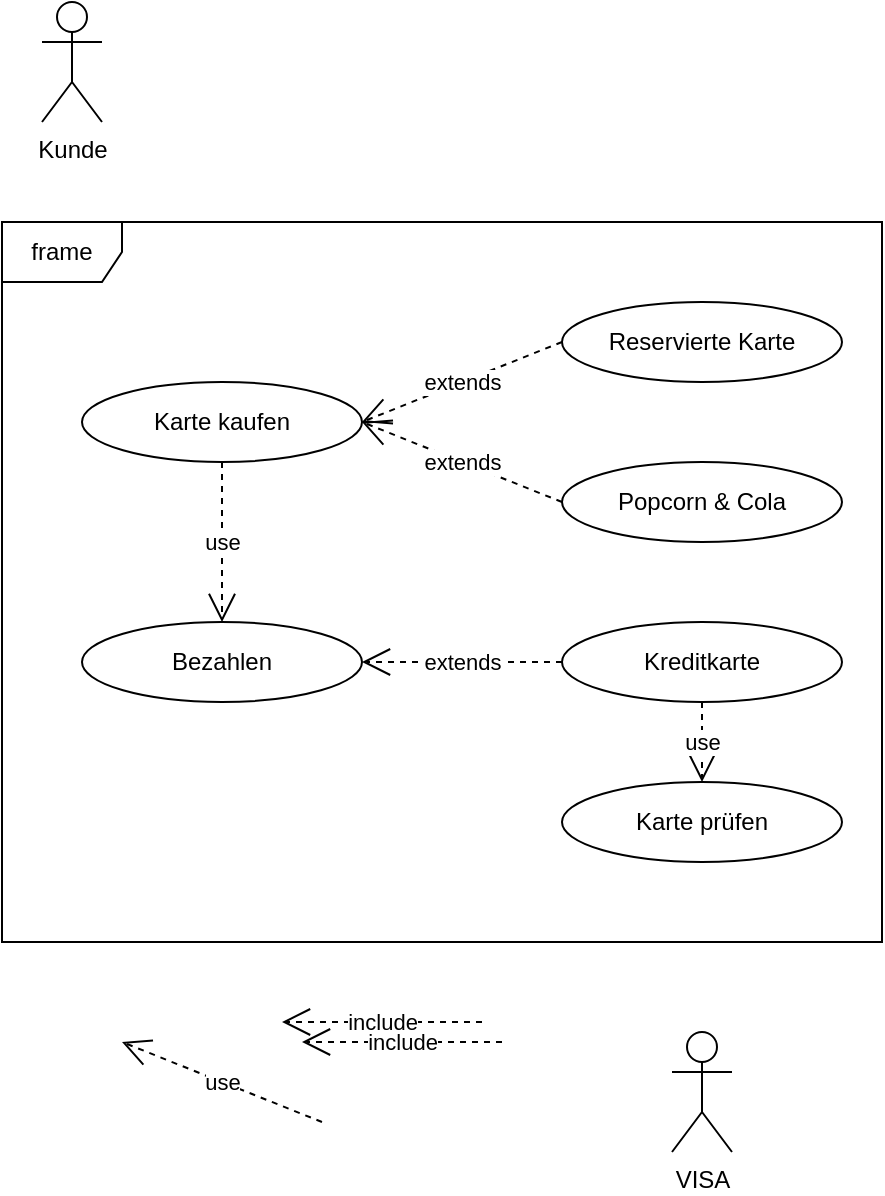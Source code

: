 <mxfile>
    <diagram id="uki_deLg4R2W8bHEsFpD" name="Seite-1">
        <mxGraphModel dx="402" dy="500" grid="1" gridSize="10" guides="1" tooltips="1" connect="1" arrows="1" fold="1" page="1" pageScale="1" pageWidth="827" pageHeight="1169" math="0" shadow="0">
            <root>
                <mxCell id="0"/>
                <mxCell id="1" parent="0"/>
                <mxCell id="2" value="frame" style="shape=umlFrame;whiteSpace=wrap;html=1;" vertex="1" parent="1">
                    <mxGeometry y="120" width="440" height="360" as="geometry"/>
                </mxCell>
                <mxCell id="3" value="Kunde" style="shape=umlActor;verticalLabelPosition=bottom;verticalAlign=top;html=1;" vertex="1" parent="1">
                    <mxGeometry x="20" y="10" width="30" height="60" as="geometry"/>
                </mxCell>
                <mxCell id="5" value="VISA" style="shape=umlActor;verticalLabelPosition=bottom;verticalAlign=top;html=1;" vertex="1" parent="1">
                    <mxGeometry x="335" y="525" width="30" height="60" as="geometry"/>
                </mxCell>
                <mxCell id="9" value="Karte kaufen" style="ellipse;whiteSpace=wrap;html=1;" vertex="1" parent="1">
                    <mxGeometry x="40" y="200" width="140" height="40" as="geometry"/>
                </mxCell>
                <mxCell id="10" value="Reservierte Karte" style="ellipse;whiteSpace=wrap;html=1;" vertex="1" parent="1">
                    <mxGeometry x="280" y="160" width="140" height="40" as="geometry"/>
                </mxCell>
                <mxCell id="11" value="Popcorn &amp;amp; Cola" style="ellipse;whiteSpace=wrap;html=1;" vertex="1" parent="1">
                    <mxGeometry x="280" y="240" width="140" height="40" as="geometry"/>
                </mxCell>
                <mxCell id="12" value="extends" style="endArrow=open;endSize=12;dashed=1;html=1;exitX=0;exitY=0.5;exitDx=0;exitDy=0;" edge="1" parent="1" source="10">
                    <mxGeometry width="160" relative="1" as="geometry">
                        <mxPoint x="60" y="190" as="sourcePoint"/>
                        <mxPoint x="180" y="220" as="targetPoint"/>
                    </mxGeometry>
                </mxCell>
                <mxCell id="16" value="extends" style="endArrow=open;endSize=12;dashed=1;html=1;entryX=1;entryY=0.5;entryDx=0;entryDy=0;exitX=0;exitY=0.5;exitDx=0;exitDy=0;" edge="1" parent="1" target="9">
                    <mxGeometry width="160" relative="1" as="geometry">
                        <mxPoint x="280" y="260" as="sourcePoint"/>
                        <mxPoint x="180" y="300" as="targetPoint"/>
                    </mxGeometry>
                </mxCell>
                <mxCell id="17" value="Bezahlen" style="ellipse;whiteSpace=wrap;html=1;" vertex="1" parent="1">
                    <mxGeometry x="40" y="320" width="140" height="40" as="geometry"/>
                </mxCell>
                <mxCell id="18" value="Karte prüfen" style="ellipse;whiteSpace=wrap;html=1;" vertex="1" parent="1">
                    <mxGeometry x="280" y="400" width="140" height="40" as="geometry"/>
                </mxCell>
                <mxCell id="19" value="Kreditkarte" style="ellipse;whiteSpace=wrap;html=1;" vertex="1" parent="1">
                    <mxGeometry x="280" y="320" width="140" height="40" as="geometry"/>
                </mxCell>
                <mxCell id="20" value="include" style="endArrow=open;endSize=12;dashed=1;html=1;entryX=1;entryY=0.5;entryDx=0;entryDy=0;" edge="1" parent="1">
                    <mxGeometry width="160" relative="1" as="geometry">
                        <mxPoint x="240" y="520" as="sourcePoint"/>
                        <mxPoint x="140.0" y="520" as="targetPoint"/>
                    </mxGeometry>
                </mxCell>
                <mxCell id="21" value="use" style="endArrow=open;endSize=12;dashed=1;html=1;entryX=1;entryY=0.5;entryDx=0;entryDy=0;exitX=0;exitY=0.5;exitDx=0;exitDy=0;" edge="1" parent="1">
                    <mxGeometry width="160" relative="1" as="geometry">
                        <mxPoint x="160" y="570" as="sourcePoint"/>
                        <mxPoint x="60.0" y="530" as="targetPoint"/>
                    </mxGeometry>
                </mxCell>
                <mxCell id="22" value="include" style="endArrow=open;endSize=12;dashed=1;html=1;entryX=1;entryY=0.5;entryDx=0;entryDy=0;" edge="1" parent="1">
                    <mxGeometry width="160" relative="1" as="geometry">
                        <mxPoint x="250" y="530.0" as="sourcePoint"/>
                        <mxPoint x="150.0" y="530.0" as="targetPoint"/>
                    </mxGeometry>
                </mxCell>
                <mxCell id="23" value="use" style="endArrow=open;endSize=12;dashed=1;html=1;entryX=0.5;entryY=0;entryDx=0;entryDy=0;exitX=0.5;exitY=1;exitDx=0;exitDy=0;" edge="1" parent="1" source="19" target="18">
                    <mxGeometry width="160" relative="1" as="geometry">
                        <mxPoint x="450" y="400.0" as="sourcePoint"/>
                        <mxPoint x="350.0" y="360.0" as="targetPoint"/>
                    </mxGeometry>
                </mxCell>
                <mxCell id="24" value="use" style="endArrow=open;endSize=12;dashed=1;html=1;entryX=0.5;entryY=0;entryDx=0;entryDy=0;exitX=0.5;exitY=1;exitDx=0;exitDy=0;" edge="1" parent="1" source="9" target="17">
                    <mxGeometry width="160" relative="1" as="geometry">
                        <mxPoint x="200" y="360.0" as="sourcePoint"/>
                        <mxPoint x="100.0" y="320.0" as="targetPoint"/>
                    </mxGeometry>
                </mxCell>
                <mxCell id="25" value="extends" style="endArrow=open;endSize=12;dashed=1;html=1;exitX=0;exitY=0.5;exitDx=0;exitDy=0;" edge="1" parent="1" source="19">
                    <mxGeometry width="160" relative="1" as="geometry">
                        <mxPoint x="280.0" y="300" as="sourcePoint"/>
                        <mxPoint x="180" y="340" as="targetPoint"/>
                    </mxGeometry>
                </mxCell>
            </root>
        </mxGraphModel>
    </diagram>
</mxfile>
